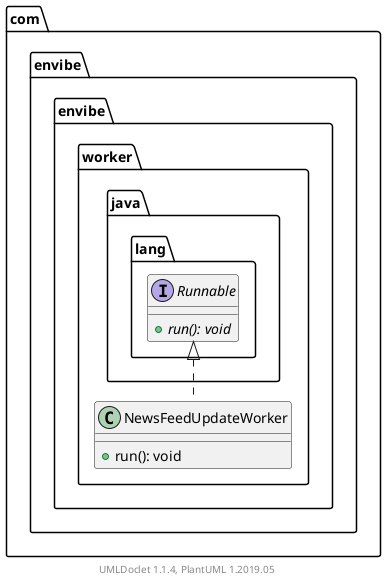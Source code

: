 @startuml

    namespace com.envibe.envibe.worker {

        class NewsFeedUpdateWorker [[NewsFeedUpdateWorker.html]] {
            +run(): void
        }

        interface java.lang.Runnable {
            {abstract} +run(): void
        }
        java.lang.Runnable <|.. NewsFeedUpdateWorker

    }


    center footer UMLDoclet 1.1.4, PlantUML 1.2019.05
@enduml
